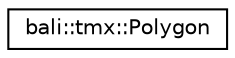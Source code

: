 digraph "Graphical Class Hierarchy"
{
  edge [fontname="Helvetica",fontsize="10",labelfontname="Helvetica",labelfontsize="10"];
  node [fontname="Helvetica",fontsize="10",shape=record];
  rankdir="LR";
  Node1 [label="bali::tmx::Polygon",height=0.2,width=0.4,color="black", fillcolor="white", style="filled",URL="$classbali_1_1tmx_1_1_polygon.html"];
}
